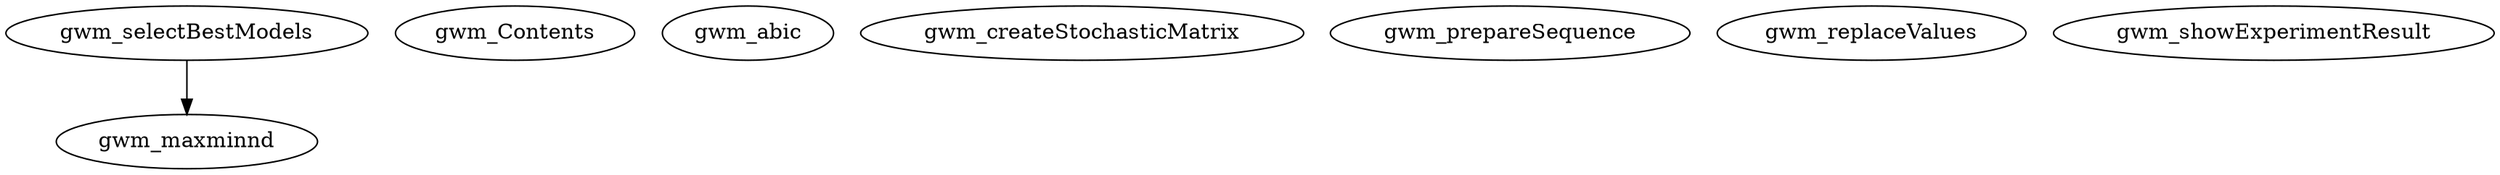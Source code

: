 /* Created by mdot for Matlab */
digraph m2html {
  gwm_selectBestModels -> gwm_maxminnd;

  gwm_Contents [URL="gwm_Contents.html"];
  gwm_abic [URL="gwm_abic.html"];
  gwm_createStochasticMatrix [URL="gwm_createStochasticMatrix.html"];
  gwm_maxminnd [URL="gwm_maxminnd.html"];
  gwm_prepareSequence [URL="gwm_prepareSequence.html"];
  gwm_replaceValues [URL="gwm_replaceValues.html"];
  gwm_selectBestModels [URL="gwm_selectBestModels.html"];
  gwm_showExperimentResult [URL="gwm_showExperimentResult.html"];
}
